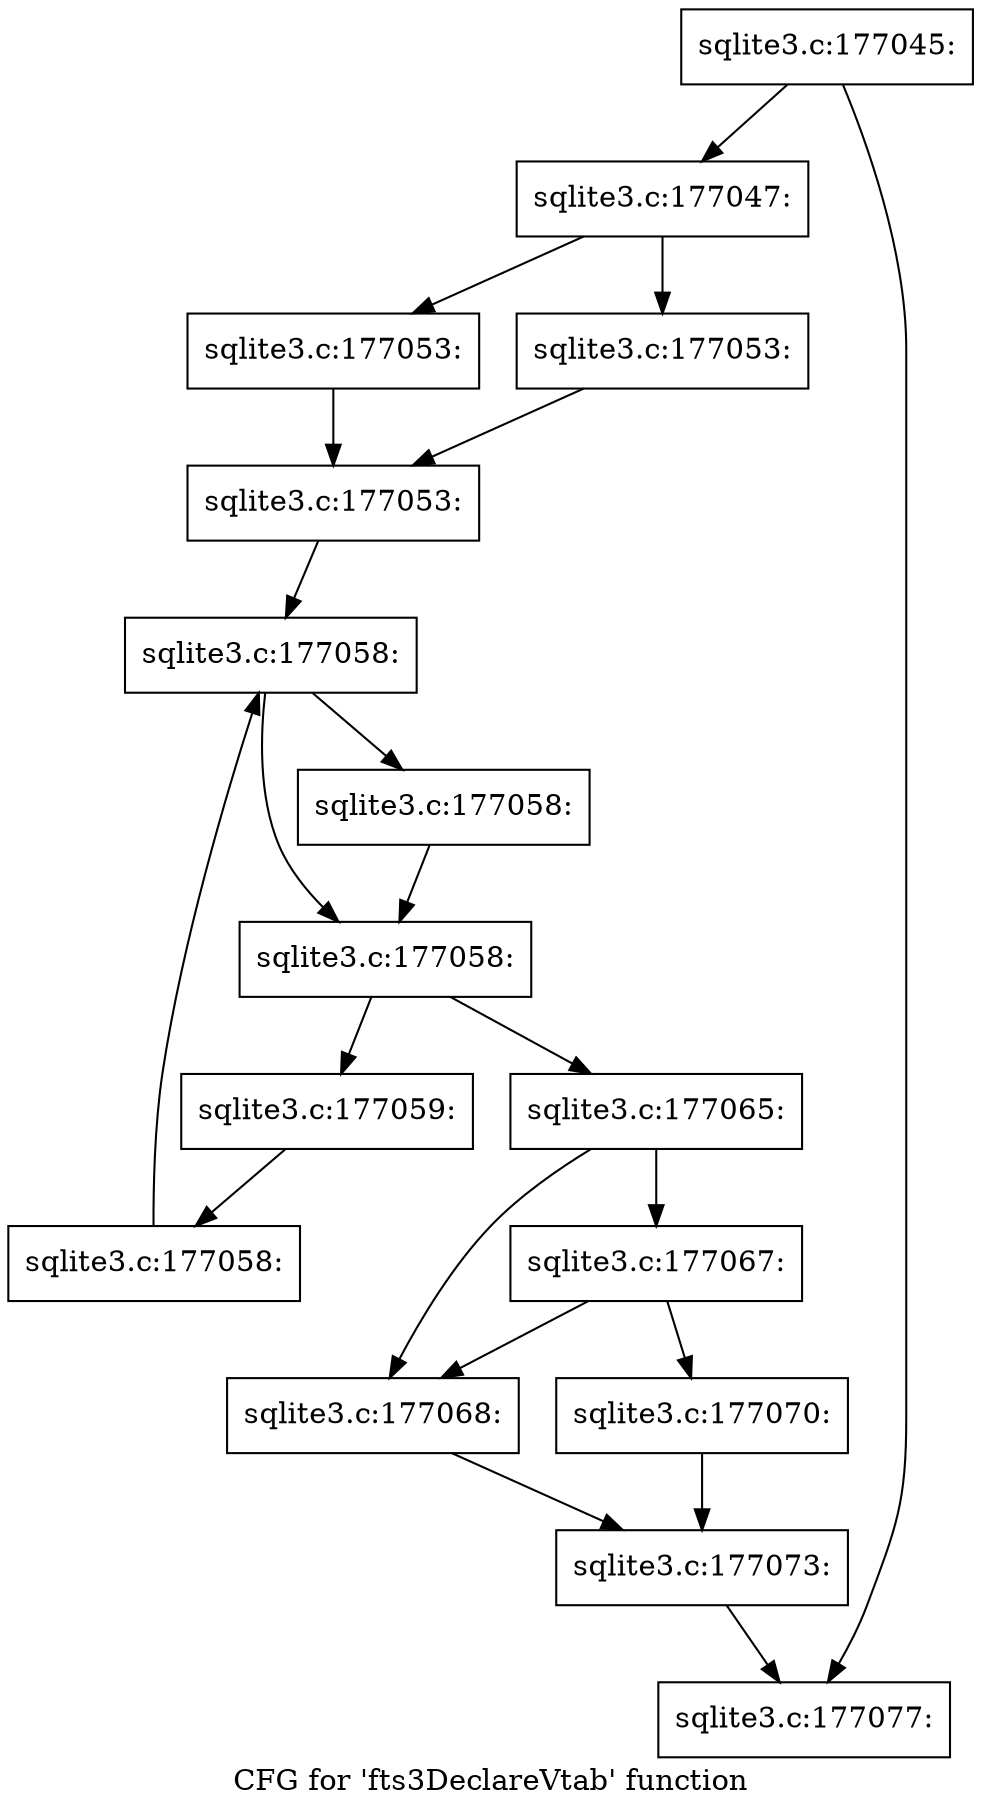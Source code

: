 digraph "CFG for 'fts3DeclareVtab' function" {
	label="CFG for 'fts3DeclareVtab' function";

	Node0x55c0fad87200 [shape=record,label="{sqlite3.c:177045:}"];
	Node0x55c0fad87200 -> Node0x55c0fad87620;
	Node0x55c0fad87200 -> Node0x55c0fad87670;
	Node0x55c0fad87620 [shape=record,label="{sqlite3.c:177047:}"];
	Node0x55c0fad87620 -> Node0x55c0fad8cb90;
	Node0x55c0fad87620 -> Node0x55c0fad8cbe0;
	Node0x55c0fad8cb90 [shape=record,label="{sqlite3.c:177053:}"];
	Node0x55c0fad8cb90 -> Node0x55c0fad8cc30;
	Node0x55c0fad8cbe0 [shape=record,label="{sqlite3.c:177053:}"];
	Node0x55c0fad8cbe0 -> Node0x55c0fad8cc30;
	Node0x55c0fad8cc30 [shape=record,label="{sqlite3.c:177053:}"];
	Node0x55c0fad8cc30 -> Node0x55c0fad8e240;
	Node0x55c0fad8e240 [shape=record,label="{sqlite3.c:177058:}"];
	Node0x55c0fad8e240 -> Node0x55c0fad8e530;
	Node0x55c0fad8e240 -> Node0x55c0fad8e4e0;
	Node0x55c0fad8e530 [shape=record,label="{sqlite3.c:177058:}"];
	Node0x55c0fad8e530 -> Node0x55c0fad8e4e0;
	Node0x55c0fad8e4e0 [shape=record,label="{sqlite3.c:177058:}"];
	Node0x55c0fad8e4e0 -> Node0x55c0fad8e460;
	Node0x55c0fad8e4e0 -> Node0x55c0fad8e090;
	Node0x55c0fad8e460 [shape=record,label="{sqlite3.c:177059:}"];
	Node0x55c0fad8e460 -> Node0x55c0fad8e3d0;
	Node0x55c0fad8e3d0 [shape=record,label="{sqlite3.c:177058:}"];
	Node0x55c0fad8e3d0 -> Node0x55c0fad8e240;
	Node0x55c0fad8e090 [shape=record,label="{sqlite3.c:177065:}"];
	Node0x55c0fad8e090 -> Node0x55c0fad90220;
	Node0x55c0fad8e090 -> Node0x55c0fad90130;
	Node0x55c0fad90220 [shape=record,label="{sqlite3.c:177067:}"];
	Node0x55c0fad90220 -> Node0x55c0fad901d0;
	Node0x55c0fad90220 -> Node0x55c0fad90130;
	Node0x55c0fad90130 [shape=record,label="{sqlite3.c:177068:}"];
	Node0x55c0fad90130 -> Node0x55c0fad90180;
	Node0x55c0fad901d0 [shape=record,label="{sqlite3.c:177070:}"];
	Node0x55c0fad901d0 -> Node0x55c0fad90180;
	Node0x55c0fad90180 [shape=record,label="{sqlite3.c:177073:}"];
	Node0x55c0fad90180 -> Node0x55c0fad87670;
	Node0x55c0fad87670 [shape=record,label="{sqlite3.c:177077:}"];
}
